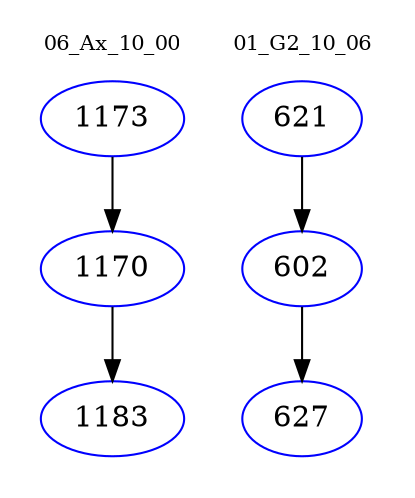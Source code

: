 digraph{
subgraph cluster_0 {
color = white
label = "06_Ax_10_00";
fontsize=10;
T0_1173 [label="1173", color="blue"]
T0_1173 -> T0_1170 [color="black"]
T0_1170 [label="1170", color="blue"]
T0_1170 -> T0_1183 [color="black"]
T0_1183 [label="1183", color="blue"]
}
subgraph cluster_1 {
color = white
label = "01_G2_10_06";
fontsize=10;
T1_621 [label="621", color="blue"]
T1_621 -> T1_602 [color="black"]
T1_602 [label="602", color="blue"]
T1_602 -> T1_627 [color="black"]
T1_627 [label="627", color="blue"]
}
}
